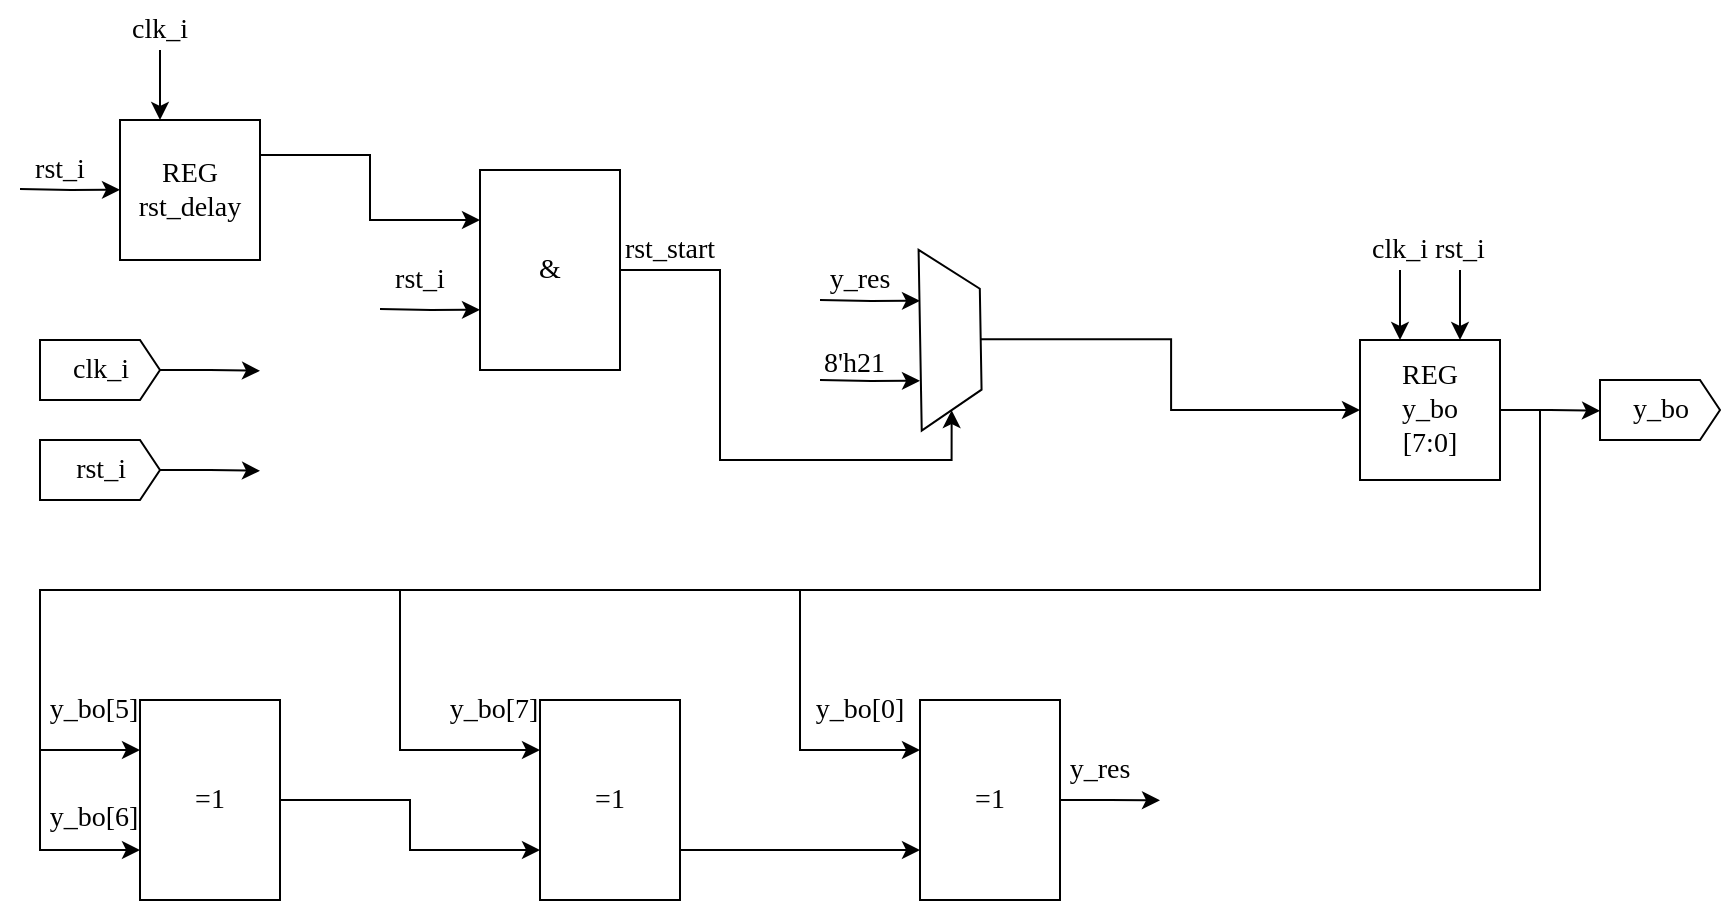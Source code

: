 <mxfile version="24.5.4" type="device">
  <diagram name="Страница — 1" id="a7NAlUI4wMP19VA9rst_">
    <mxGraphModel dx="1216" dy="494" grid="1" gridSize="10" guides="1" tooltips="1" connect="1" arrows="1" fold="1" page="1" pageScale="1" pageWidth="827" pageHeight="1169" math="0" shadow="0">
      <root>
        <mxCell id="0" />
        <mxCell id="1" parent="0" />
        <mxCell id="dFinRS38yXrC-rYLRelf-1" style="edgeStyle=orthogonalEdgeStyle;rounded=0;orthogonalLoop=1;jettySize=auto;html=1;exitX=1;exitY=0.5;exitDx=0;exitDy=0;exitPerimeter=0;fontFamily=Times New Roman;fontSize=14;" parent="1" source="dFinRS38yXrC-rYLRelf-2" edge="1">
          <mxGeometry relative="1" as="geometry">
            <mxPoint x="390" y="365.412" as="targetPoint" />
          </mxGeometry>
        </mxCell>
        <mxCell id="dFinRS38yXrC-rYLRelf-2" value="clk_i" style="html=1;shadow=0;dashed=0;align=center;verticalAlign=middle;shape=mxgraph.arrows2.arrow;dy=0;dx=10;notch=0;fontFamily=Times New Roman;fontSize=14;" parent="1" vertex="1">
          <mxGeometry x="280" y="350" width="60" height="30" as="geometry" />
        </mxCell>
        <mxCell id="dFinRS38yXrC-rYLRelf-3" style="edgeStyle=orthogonalEdgeStyle;rounded=0;orthogonalLoop=1;jettySize=auto;html=1;exitX=1;exitY=0.5;exitDx=0;exitDy=0;exitPerimeter=0;fontFamily=Times New Roman;fontSize=14;" parent="1" source="dFinRS38yXrC-rYLRelf-4" edge="1">
          <mxGeometry relative="1" as="geometry">
            <mxPoint x="390" y="415.412" as="targetPoint" />
          </mxGeometry>
        </mxCell>
        <mxCell id="dFinRS38yXrC-rYLRelf-4" value="rst_i" style="html=1;shadow=0;dashed=0;align=center;verticalAlign=middle;shape=mxgraph.arrows2.arrow;dy=0;dx=10;notch=0;fontFamily=Times New Roman;fontSize=14;" parent="1" vertex="1">
          <mxGeometry x="280" y="400" width="60" height="30" as="geometry" />
        </mxCell>
        <mxCell id="dFinRS38yXrC-rYLRelf-5" style="edgeStyle=orthogonalEdgeStyle;rounded=0;orthogonalLoop=1;jettySize=auto;html=1;exitX=1;exitY=0.25;exitDx=0;exitDy=0;entryX=0;entryY=0.25;entryDx=0;entryDy=0;fontFamily=Times New Roman;fontSize=14;" parent="1" source="dFinRS38yXrC-rYLRelf-6" target="dFinRS38yXrC-rYLRelf-11" edge="1">
          <mxGeometry relative="1" as="geometry" />
        </mxCell>
        <mxCell id="dFinRS38yXrC-rYLRelf-6" value="REG&lt;div style=&quot;font-size: 14px;&quot;&gt;rst_delay&lt;/div&gt;" style="whiteSpace=wrap;html=1;aspect=fixed;fontFamily=Times New Roman;fontSize=14;" parent="1" vertex="1">
          <mxGeometry x="320" y="240" width="70" height="70" as="geometry" />
        </mxCell>
        <mxCell id="dFinRS38yXrC-rYLRelf-7" style="edgeStyle=orthogonalEdgeStyle;rounded=0;orthogonalLoop=1;jettySize=auto;html=1;fontFamily=Times New Roman;fontSize=14;" parent="1" edge="1">
          <mxGeometry relative="1" as="geometry">
            <mxPoint x="340" y="240" as="targetPoint" />
            <mxPoint x="340" y="205" as="sourcePoint" />
          </mxGeometry>
        </mxCell>
        <mxCell id="dFinRS38yXrC-rYLRelf-8" value="clk_i" style="text;html=1;align=center;verticalAlign=middle;whiteSpace=wrap;rounded=0;fontFamily=Times New Roman;fontSize=14;" parent="1" vertex="1">
          <mxGeometry x="310" y="180" width="60" height="30" as="geometry" />
        </mxCell>
        <mxCell id="dFinRS38yXrC-rYLRelf-9" value="rst_i" style="text;html=1;align=center;verticalAlign=middle;whiteSpace=wrap;rounded=0;fontFamily=Times New Roman;fontSize=14;" parent="1" vertex="1">
          <mxGeometry x="260" y="250" width="60" height="30" as="geometry" />
        </mxCell>
        <mxCell id="dFinRS38yXrC-rYLRelf-10" style="edgeStyle=orthogonalEdgeStyle;rounded=0;orthogonalLoop=1;jettySize=auto;html=1;exitX=1;exitY=0.5;exitDx=0;exitDy=0;entryX=1;entryY=0.5;entryDx=0;entryDy=0;fontFamily=Times New Roman;fontSize=14;" parent="1" source="dFinRS38yXrC-rYLRelf-11" target="dFinRS38yXrC-rYLRelf-30" edge="1">
          <mxGeometry relative="1" as="geometry">
            <mxPoint x="620" y="315" as="targetPoint" />
            <Array as="points">
              <mxPoint x="620" y="315" />
              <mxPoint x="620" y="410" />
              <mxPoint x="736" y="410" />
            </Array>
          </mxGeometry>
        </mxCell>
        <mxCell id="dFinRS38yXrC-rYLRelf-11" value="&amp;amp;" style="rounded=0;whiteSpace=wrap;html=1;fontFamily=Times New Roman;fontSize=14;" parent="1" vertex="1">
          <mxGeometry x="500" y="265" width="70" height="100" as="geometry" />
        </mxCell>
        <mxCell id="dFinRS38yXrC-rYLRelf-14" style="edgeStyle=orthogonalEdgeStyle;rounded=0;orthogonalLoop=1;jettySize=auto;html=1;exitX=1;exitY=0.5;exitDx=0;exitDy=0;exitPerimeter=0;fontFamily=Times New Roman;fontSize=14;" parent="1" edge="1">
          <mxGeometry relative="1" as="geometry">
            <mxPoint x="320" y="274.912" as="targetPoint" />
            <mxPoint x="270" y="274.5" as="sourcePoint" />
          </mxGeometry>
        </mxCell>
        <mxCell id="dFinRS38yXrC-rYLRelf-15" value="rst_start" style="text;html=1;align=center;verticalAlign=middle;whiteSpace=wrap;rounded=0;fontFamily=Times New Roman;fontSize=14;" parent="1" vertex="1">
          <mxGeometry x="565" y="290" width="60" height="30" as="geometry" />
        </mxCell>
        <mxCell id="dFinRS38yXrC-rYLRelf-16" value="rst_i" style="text;html=1;align=center;verticalAlign=middle;whiteSpace=wrap;rounded=0;fontFamily=Times New Roman;fontSize=14;" parent="1" vertex="1">
          <mxGeometry x="440" y="304.73" width="60" height="30" as="geometry" />
        </mxCell>
        <mxCell id="dFinRS38yXrC-rYLRelf-17" style="edgeStyle=orthogonalEdgeStyle;rounded=0;orthogonalLoop=1;jettySize=auto;html=1;exitX=1;exitY=0.5;exitDx=0;exitDy=0;exitPerimeter=0;fontFamily=Times New Roman;fontSize=14;" parent="1" edge="1">
          <mxGeometry relative="1" as="geometry">
            <mxPoint x="500" y="334.912" as="targetPoint" />
            <mxPoint x="450" y="334.5" as="sourcePoint" />
          </mxGeometry>
        </mxCell>
        <mxCell id="dFinRS38yXrC-rYLRelf-18" style="edgeStyle=orthogonalEdgeStyle;rounded=0;orthogonalLoop=1;jettySize=auto;html=1;exitX=1;exitY=0.5;exitDx=0;exitDy=0;fontFamily=Times New Roman;fontSize=14;" parent="1" source="dFinRS38yXrC-rYLRelf-23" edge="1">
          <mxGeometry relative="1" as="geometry">
            <mxPoint x="1060.0" y="385.412" as="targetPoint" />
          </mxGeometry>
        </mxCell>
        <mxCell id="dFinRS38yXrC-rYLRelf-19" style="edgeStyle=orthogonalEdgeStyle;rounded=0;orthogonalLoop=1;jettySize=auto;html=1;exitX=1;exitY=0.5;exitDx=0;exitDy=0;entryX=0;entryY=0.25;entryDx=0;entryDy=0;fontFamily=Times New Roman;fontSize=14;" parent="1" source="dFinRS38yXrC-rYLRelf-23" target="dFinRS38yXrC-rYLRelf-36" edge="1">
          <mxGeometry relative="1" as="geometry">
            <Array as="points">
              <mxPoint x="1030" y="385" />
              <mxPoint x="1030" y="475" />
              <mxPoint x="280" y="475" />
              <mxPoint x="280" y="555" />
            </Array>
          </mxGeometry>
        </mxCell>
        <mxCell id="dFinRS38yXrC-rYLRelf-20" style="edgeStyle=orthogonalEdgeStyle;rounded=0;orthogonalLoop=1;jettySize=auto;html=1;exitX=1;exitY=0.5;exitDx=0;exitDy=0;entryX=0;entryY=0.75;entryDx=0;entryDy=0;fontFamily=Times New Roman;fontSize=14;" parent="1" source="dFinRS38yXrC-rYLRelf-23" target="dFinRS38yXrC-rYLRelf-36" edge="1">
          <mxGeometry relative="1" as="geometry">
            <Array as="points">
              <mxPoint x="1030" y="385" />
              <mxPoint x="1030" y="475" />
              <mxPoint x="280" y="475" />
              <mxPoint x="280" y="605" />
            </Array>
          </mxGeometry>
        </mxCell>
        <mxCell id="dFinRS38yXrC-rYLRelf-21" style="edgeStyle=orthogonalEdgeStyle;rounded=0;orthogonalLoop=1;jettySize=auto;html=1;exitX=1;exitY=0.5;exitDx=0;exitDy=0;entryX=0;entryY=0.25;entryDx=0;entryDy=0;fontFamily=Times New Roman;fontSize=14;" parent="1" source="dFinRS38yXrC-rYLRelf-23" target="dFinRS38yXrC-rYLRelf-40" edge="1">
          <mxGeometry relative="1" as="geometry">
            <Array as="points">
              <mxPoint x="1030" y="385" />
              <mxPoint x="1030" y="475" />
              <mxPoint x="460" y="475" />
              <mxPoint x="460" y="555" />
            </Array>
          </mxGeometry>
        </mxCell>
        <mxCell id="dFinRS38yXrC-rYLRelf-22" style="edgeStyle=orthogonalEdgeStyle;rounded=0;orthogonalLoop=1;jettySize=auto;html=1;exitX=1;exitY=0.5;exitDx=0;exitDy=0;entryX=0;entryY=0.25;entryDx=0;entryDy=0;fontFamily=Times New Roman;fontSize=14;" parent="1" source="dFinRS38yXrC-rYLRelf-23" target="dFinRS38yXrC-rYLRelf-43" edge="1">
          <mxGeometry relative="1" as="geometry">
            <Array as="points">
              <mxPoint x="1030" y="385" />
              <mxPoint x="1030" y="475" />
              <mxPoint x="660" y="475" />
              <mxPoint x="660" y="555" />
            </Array>
          </mxGeometry>
        </mxCell>
        <mxCell id="dFinRS38yXrC-rYLRelf-23" value="REG&lt;div style=&quot;font-size: 14px;&quot;&gt;y_bo&lt;/div&gt;&lt;div style=&quot;font-size: 14px;&quot;&gt;[7:0]&lt;/div&gt;" style="whiteSpace=wrap;html=1;aspect=fixed;fontFamily=Times New Roman;fontSize=14;" parent="1" vertex="1">
          <mxGeometry x="940" y="350" width="70" height="70" as="geometry" />
        </mxCell>
        <mxCell id="dFinRS38yXrC-rYLRelf-24" style="edgeStyle=orthogonalEdgeStyle;rounded=0;orthogonalLoop=1;jettySize=auto;html=1;fontFamily=Times New Roman;fontSize=14;" parent="1" edge="1">
          <mxGeometry relative="1" as="geometry">
            <mxPoint x="960" y="350" as="targetPoint" />
            <mxPoint x="960" y="315" as="sourcePoint" />
          </mxGeometry>
        </mxCell>
        <mxCell id="dFinRS38yXrC-rYLRelf-25" value="clk_i" style="text;html=1;align=center;verticalAlign=middle;whiteSpace=wrap;rounded=0;fontFamily=Times New Roman;fontSize=14;" parent="1" vertex="1">
          <mxGeometry x="930" y="290" width="60" height="30" as="geometry" />
        </mxCell>
        <mxCell id="dFinRS38yXrC-rYLRelf-26" style="edgeStyle=orthogonalEdgeStyle;rounded=0;orthogonalLoop=1;jettySize=auto;html=1;fontFamily=Times New Roman;fontSize=14;" parent="1" edge="1">
          <mxGeometry relative="1" as="geometry">
            <mxPoint x="990" y="350" as="targetPoint" />
            <mxPoint x="990" y="315" as="sourcePoint" />
          </mxGeometry>
        </mxCell>
        <mxCell id="dFinRS38yXrC-rYLRelf-27" value="rst_i" style="text;html=1;align=center;verticalAlign=middle;whiteSpace=wrap;rounded=0;fontFamily=Times New Roman;fontSize=14;" parent="1" vertex="1">
          <mxGeometry x="960" y="290" width="60" height="30" as="geometry" />
        </mxCell>
        <mxCell id="dFinRS38yXrC-rYLRelf-28" value="y_bo" style="html=1;shadow=0;dashed=0;align=center;verticalAlign=middle;shape=mxgraph.arrows2.arrow;dy=0;dx=10;notch=0;fontFamily=Times New Roman;fontSize=14;" parent="1" vertex="1">
          <mxGeometry x="1060" y="370" width="60" height="30" as="geometry" />
        </mxCell>
        <mxCell id="dFinRS38yXrC-rYLRelf-29" style="edgeStyle=orthogonalEdgeStyle;rounded=0;orthogonalLoop=1;jettySize=auto;html=1;exitX=0.5;exitY=0;exitDx=0;exitDy=0;entryX=0;entryY=0.5;entryDx=0;entryDy=0;fontFamily=Times New Roman;fontSize=14;" parent="1" source="dFinRS38yXrC-rYLRelf-30" target="dFinRS38yXrC-rYLRelf-23" edge="1">
          <mxGeometry relative="1" as="geometry" />
        </mxCell>
        <mxCell id="dFinRS38yXrC-rYLRelf-30" value="" style="shape=trapezoid;perimeter=trapezoidPerimeter;whiteSpace=wrap;html=1;fixedSize=1;rotation=89;fontFamily=Times New Roman;fontSize=14;" parent="1" vertex="1">
          <mxGeometry x="690" y="334.73" width="90.43" height="30.27" as="geometry" />
        </mxCell>
        <mxCell id="dFinRS38yXrC-rYLRelf-31" style="edgeStyle=orthogonalEdgeStyle;rounded=0;orthogonalLoop=1;jettySize=auto;html=1;exitX=1;exitY=0.5;exitDx=0;exitDy=0;exitPerimeter=0;fontFamily=Times New Roman;fontSize=14;" parent="1" edge="1">
          <mxGeometry relative="1" as="geometry">
            <mxPoint x="720" y="370.412" as="targetPoint" />
            <mxPoint x="670" y="370" as="sourcePoint" />
          </mxGeometry>
        </mxCell>
        <mxCell id="dFinRS38yXrC-rYLRelf-32" style="edgeStyle=orthogonalEdgeStyle;rounded=0;orthogonalLoop=1;jettySize=auto;html=1;exitX=1;exitY=0.5;exitDx=0;exitDy=0;exitPerimeter=0;fontFamily=Times New Roman;fontSize=14;" parent="1" edge="1">
          <mxGeometry relative="1" as="geometry">
            <mxPoint x="720" y="330.412" as="targetPoint" />
            <mxPoint x="670" y="330" as="sourcePoint" />
          </mxGeometry>
        </mxCell>
        <mxCell id="dFinRS38yXrC-rYLRelf-33" value="8&#39;h21" style="text;whiteSpace=wrap;fontFamily=Times New Roman;fontSize=14;" parent="1" vertex="1">
          <mxGeometry x="670" y="347" width="60" height="40" as="geometry" />
        </mxCell>
        <mxCell id="dFinRS38yXrC-rYLRelf-34" value="y_res" style="text;html=1;align=center;verticalAlign=middle;whiteSpace=wrap;rounded=0;fontFamily=Times New Roman;fontSize=14;" parent="1" vertex="1">
          <mxGeometry x="660" y="304.73" width="60" height="30" as="geometry" />
        </mxCell>
        <mxCell id="dFinRS38yXrC-rYLRelf-35" style="edgeStyle=orthogonalEdgeStyle;rounded=0;orthogonalLoop=1;jettySize=auto;html=1;exitX=1;exitY=0.5;exitDx=0;exitDy=0;entryX=0;entryY=0.75;entryDx=0;entryDy=0;fontFamily=Times New Roman;fontSize=14;" parent="1" source="dFinRS38yXrC-rYLRelf-36" target="dFinRS38yXrC-rYLRelf-40" edge="1">
          <mxGeometry relative="1" as="geometry" />
        </mxCell>
        <mxCell id="dFinRS38yXrC-rYLRelf-36" value="=1" style="rounded=0;whiteSpace=wrap;html=1;fontFamily=Times New Roman;fontSize=14;" parent="1" vertex="1">
          <mxGeometry x="330" y="530" width="70" height="100" as="geometry" />
        </mxCell>
        <mxCell id="dFinRS38yXrC-rYLRelf-37" value="y_bo[5]" style="text;html=1;align=center;verticalAlign=middle;whiteSpace=wrap;rounded=0;fontFamily=Times New Roman;fontSize=14;" parent="1" vertex="1">
          <mxGeometry x="277" y="520" width="60" height="30" as="geometry" />
        </mxCell>
        <mxCell id="dFinRS38yXrC-rYLRelf-38" value="y_bo[6]" style="text;html=1;align=center;verticalAlign=middle;whiteSpace=wrap;rounded=0;fontFamily=Times New Roman;fontSize=14;" parent="1" vertex="1">
          <mxGeometry x="277" y="574" width="60" height="30" as="geometry" />
        </mxCell>
        <mxCell id="dFinRS38yXrC-rYLRelf-39" style="edgeStyle=orthogonalEdgeStyle;rounded=0;orthogonalLoop=1;jettySize=auto;html=1;exitX=1;exitY=0.75;exitDx=0;exitDy=0;entryX=0;entryY=0.75;entryDx=0;entryDy=0;fontFamily=Times New Roman;fontSize=14;" parent="1" source="dFinRS38yXrC-rYLRelf-40" target="dFinRS38yXrC-rYLRelf-43" edge="1">
          <mxGeometry relative="1" as="geometry" />
        </mxCell>
        <mxCell id="dFinRS38yXrC-rYLRelf-40" value="=1" style="rounded=0;whiteSpace=wrap;html=1;fontFamily=Times New Roman;fontSize=14;" parent="1" vertex="1">
          <mxGeometry x="530" y="530" width="70" height="100" as="geometry" />
        </mxCell>
        <mxCell id="dFinRS38yXrC-rYLRelf-41" value="y_bo[7]" style="text;html=1;align=center;verticalAlign=middle;whiteSpace=wrap;rounded=0;fontFamily=Times New Roman;fontSize=14;" parent="1" vertex="1">
          <mxGeometry x="477" y="520" width="60" height="30" as="geometry" />
        </mxCell>
        <mxCell id="dFinRS38yXrC-rYLRelf-42" style="edgeStyle=orthogonalEdgeStyle;rounded=0;orthogonalLoop=1;jettySize=auto;html=1;exitX=1;exitY=0.5;exitDx=0;exitDy=0;fontFamily=Times New Roman;fontSize=14;" parent="1" source="dFinRS38yXrC-rYLRelf-43" edge="1">
          <mxGeometry relative="1" as="geometry">
            <mxPoint x="840" y="580.154" as="targetPoint" />
          </mxGeometry>
        </mxCell>
        <mxCell id="dFinRS38yXrC-rYLRelf-43" value="=1" style="rounded=0;whiteSpace=wrap;html=1;fontFamily=Times New Roman;fontSize=14;" parent="1" vertex="1">
          <mxGeometry x="720" y="530" width="70" height="100" as="geometry" />
        </mxCell>
        <mxCell id="dFinRS38yXrC-rYLRelf-44" value="y_bo[0]" style="text;html=1;align=center;verticalAlign=middle;whiteSpace=wrap;rounded=0;fontFamily=Times New Roman;fontSize=14;" parent="1" vertex="1">
          <mxGeometry x="660" y="520" width="60" height="30" as="geometry" />
        </mxCell>
        <mxCell id="dFinRS38yXrC-rYLRelf-45" value="y_res" style="text;html=1;align=center;verticalAlign=middle;whiteSpace=wrap;rounded=0;fontFamily=Times New Roman;fontSize=14;" parent="1" vertex="1">
          <mxGeometry x="780.43" y="550" width="60" height="30" as="geometry" />
        </mxCell>
      </root>
    </mxGraphModel>
  </diagram>
</mxfile>
